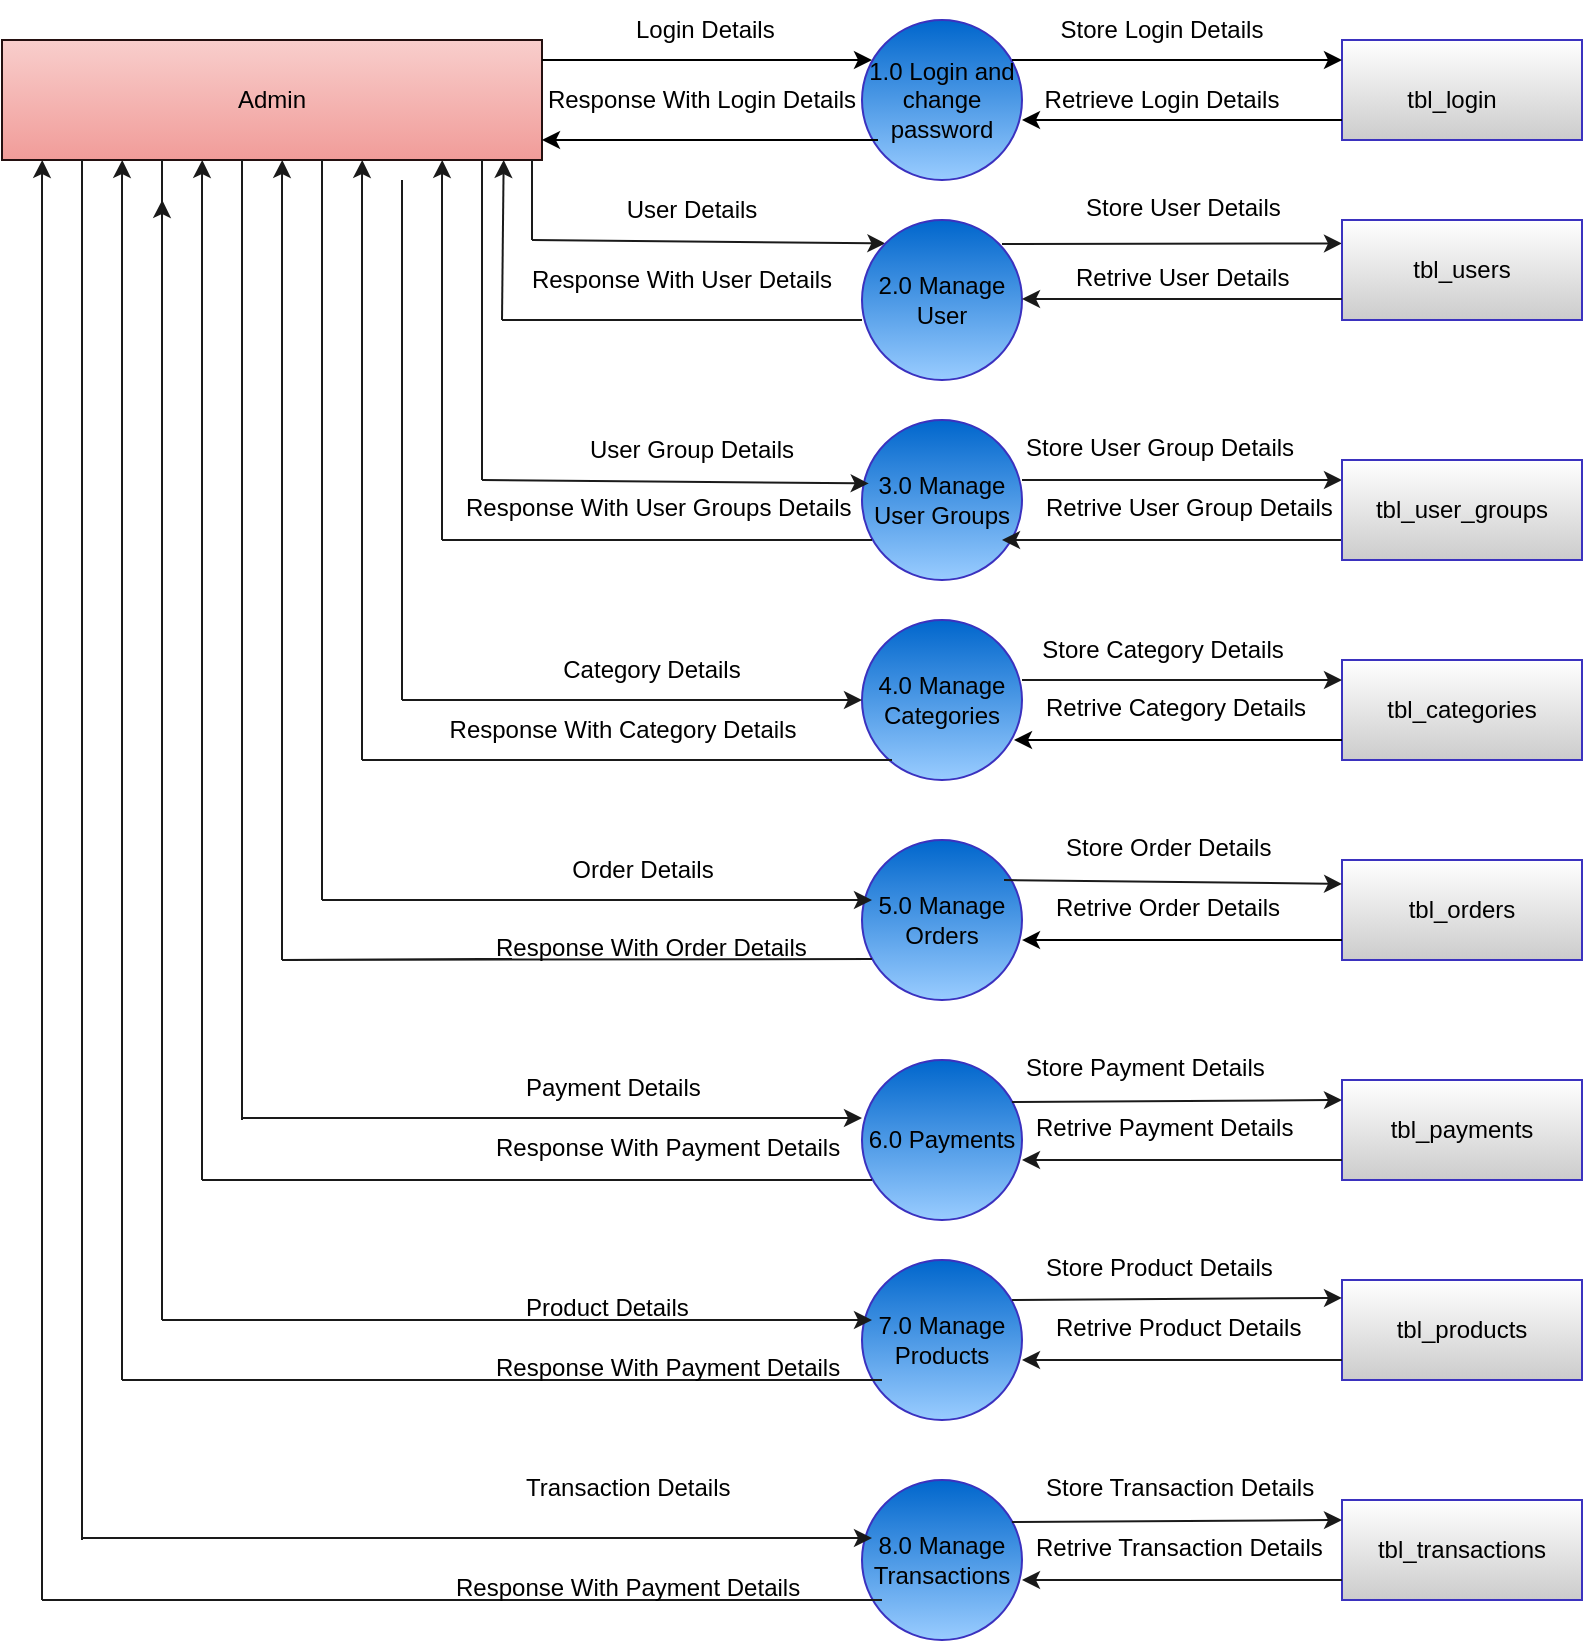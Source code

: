 <mxfile version="20.8.16" type="device"><diagram name="Page-1" id="0CfJH3mo1qQPCq4L5Efl"><mxGraphModel dx="780" dy="492" grid="1" gridSize="10" guides="1" tooltips="1" connect="1" arrows="1" fold="1" page="1" pageScale="1" pageWidth="850" pageHeight="1100" math="0" shadow="0"><root><mxCell id="0"/><mxCell id="1" parent="0"/><mxCell id="5HtWT52RKBzq5yIAXFKt-1" value="Admin" style="rounded=0;whiteSpace=wrap;html=1;fillColor=#f8cecc;strokeColor=#241010;gradientColor=#F19C99;" parent="1" vertex="1"><mxGeometry x="50" y="30" width="270" height="60" as="geometry"/></mxCell><mxCell id="5HtWT52RKBzq5yIAXFKt-3" value="1.0 Login and change password" style="ellipse;whiteSpace=wrap;html=1;aspect=fixed;strokeColor=#3B32BF;fillColor=#0066CC;gradientColor=#99CCFF;" parent="1" vertex="1"><mxGeometry x="480" y="20" width="80" height="80" as="geometry"/></mxCell><mxCell id="5HtWT52RKBzq5yIAXFKt-5" value="" style="rounded=0;whiteSpace=wrap;html=1;strokeColor=#3B32BF;fillColor=#FFFFFF;gradientColor=#CCCCCC;" parent="1" vertex="1"><mxGeometry x="720" y="30" width="120" height="50" as="geometry"/></mxCell><mxCell id="xv1TLYR7NH_Tg0gdAP6T-7" value="" style="endArrow=classic;html=1;rounded=0;" parent="1" edge="1"><mxGeometry width="50" height="50" relative="1" as="geometry"><mxPoint x="405" y="40" as="sourcePoint"/><mxPoint x="485" y="40" as="targetPoint"/><Array as="points"><mxPoint x="320" y="40"/><mxPoint x="330" y="40"/><mxPoint x="385" y="40"/></Array></mxGeometry></mxCell><mxCell id="xv1TLYR7NH_Tg0gdAP6T-16" value="" style="endArrow=classic;html=1;rounded=0;" parent="1" edge="1"><mxGeometry width="50" height="50" relative="1" as="geometry"><mxPoint x="640" y="40" as="sourcePoint"/><mxPoint x="720" y="40" as="targetPoint"/><Array as="points"><mxPoint x="555" y="40"/><mxPoint x="565" y="40"/><mxPoint x="620" y="40"/></Array></mxGeometry></mxCell><mxCell id="xv1TLYR7NH_Tg0gdAP6T-20" value="" style="endArrow=classic;html=1;rounded=0;strokeColor=#FFFFFF;" parent="1" edge="1"><mxGeometry width="50" height="50" relative="1" as="geometry"><mxPoint x="400" y="180" as="sourcePoint"/><mxPoint x="450" y="130" as="targetPoint"/></mxGeometry></mxCell><mxCell id="xv1TLYR7NH_Tg0gdAP6T-21" value="" style="endArrow=classic;html=1;rounded=0;strokeColor=#FFFFFF;" parent="1" edge="1"><mxGeometry width="50" height="50" relative="1" as="geometry"><mxPoint x="180" y="350" as="sourcePoint"/><mxPoint x="230" y="300" as="targetPoint"/></mxGeometry></mxCell><mxCell id="xv1TLYR7NH_Tg0gdAP6T-22" value="" style="endArrow=classic;html=1;rounded=0;strokeColor=#FFFFFF;" parent="1" edge="1"><mxGeometry width="50" height="50" relative="1" as="geometry"><mxPoint x="400" y="180" as="sourcePoint"/><mxPoint x="450" y="130" as="targetPoint"/><Array as="points"><mxPoint x="420" y="160"/></Array></mxGeometry></mxCell><mxCell id="xv1TLYR7NH_Tg0gdAP6T-25" value="" style="endArrow=classic;html=1;rounded=0;" parent="1" edge="1"><mxGeometry width="50" height="50" relative="1" as="geometry"><mxPoint x="488" y="80" as="sourcePoint"/><mxPoint x="320" y="80" as="targetPoint"/><Array as="points"><mxPoint x="412" y="80"/><mxPoint x="422" y="80"/><mxPoint x="452" y="80"/></Array></mxGeometry></mxCell><mxCell id="xv1TLYR7NH_Tg0gdAP6T-26" value="" style="endArrow=classic;html=1;rounded=0;" parent="1" edge="1"><mxGeometry width="50" height="50" relative="1" as="geometry"><mxPoint x="720" y="70" as="sourcePoint"/><mxPoint x="560" y="70" as="targetPoint"/><Array as="points"><mxPoint x="652" y="70"/><mxPoint x="662" y="70"/><mxPoint x="692" y="70"/></Array></mxGeometry></mxCell><mxCell id="xv1TLYR7NH_Tg0gdAP6T-27" value="&amp;nbsp;Login Details" style="text;html=1;strokeColor=none;fillColor=none;align=center;verticalAlign=middle;whiteSpace=wrap;rounded=0;" parent="1" vertex="1"><mxGeometry x="330" y="10" width="140" height="30" as="geometry"/></mxCell><mxCell id="xv1TLYR7NH_Tg0gdAP6T-30" value="Response With Login Details" style="text;html=1;strokeColor=none;fillColor=none;align=center;verticalAlign=middle;whiteSpace=wrap;rounded=0;" parent="1" vertex="1"><mxGeometry x="315" y="45" width="170" height="30" as="geometry"/></mxCell><mxCell id="xv1TLYR7NH_Tg0gdAP6T-32" value="tbl_login" style="text;html=1;strokeColor=none;fillColor=none;align=center;verticalAlign=middle;whiteSpace=wrap;rounded=0;" parent="1" vertex="1"><mxGeometry x="740" y="40" width="70" height="40" as="geometry"/></mxCell><mxCell id="xv1TLYR7NH_Tg0gdAP6T-33" value="Store Login Details" style="text;html=1;strokeColor=none;fillColor=none;align=center;verticalAlign=middle;whiteSpace=wrap;rounded=0;" parent="1" vertex="1"><mxGeometry x="570" y="10" width="120" height="30" as="geometry"/></mxCell><mxCell id="xv1TLYR7NH_Tg0gdAP6T-34" value="Retrieve Login Details" style="text;html=1;strokeColor=none;fillColor=none;align=center;verticalAlign=middle;whiteSpace=wrap;rounded=0;" parent="1" vertex="1"><mxGeometry x="560" y="45" width="140" height="30" as="geometry"/></mxCell><mxCell id="xv1TLYR7NH_Tg0gdAP6T-36" value="" style="endArrow=classic;html=1;rounded=0;strokeColor=#1A1A1A;entryX=0;entryY=0;entryDx=0;entryDy=0;" parent="1" target="xv1TLYR7NH_Tg0gdAP6T-37" edge="1"><mxGeometry width="50" height="50" relative="1" as="geometry"><mxPoint x="315" y="130" as="sourcePoint"/><mxPoint x="480" y="130" as="targetPoint"/></mxGeometry></mxCell><mxCell id="xv1TLYR7NH_Tg0gdAP6T-37" value="2.0 Manage User" style="ellipse;whiteSpace=wrap;html=1;aspect=fixed;strokeColor=#3B32BF;fillColor=#0066CC;gradientColor=#99CCFF;" parent="1" vertex="1"><mxGeometry x="480" y="120" width="80" height="80" as="geometry"/></mxCell><mxCell id="xv1TLYR7NH_Tg0gdAP6T-38" value="" style="endArrow=none;html=1;rounded=0;strokeColor=#1A1A1A;" parent="1" edge="1"><mxGeometry width="50" height="50" relative="1" as="geometry"><mxPoint x="315" y="130" as="sourcePoint"/><mxPoint x="315" y="90" as="targetPoint"/></mxGeometry></mxCell><mxCell id="xv1TLYR7NH_Tg0gdAP6T-39" value="" style="endArrow=classic;html=1;rounded=0;strokeColor=#1A1A1A;entryX=0;entryY=0;entryDx=0;entryDy=0;" parent="1" edge="1"><mxGeometry width="50" height="50" relative="1" as="geometry"><mxPoint x="550" y="132" as="sourcePoint"/><mxPoint x="719.996" y="131.716" as="targetPoint"/></mxGeometry></mxCell><mxCell id="xv1TLYR7NH_Tg0gdAP6T-40" value="" style="endArrow=none;html=1;rounded=0;strokeColor=#1A1A1A;" parent="1" edge="1"><mxGeometry width="50" height="50" relative="1" as="geometry"><mxPoint x="300" y="170" as="sourcePoint"/><mxPoint x="480" y="170" as="targetPoint"/></mxGeometry></mxCell><mxCell id="xv1TLYR7NH_Tg0gdAP6T-41" value="" style="endArrow=classic;html=1;rounded=0;strokeColor=#1A1A1A;entryX=0.929;entryY=1;entryDx=0;entryDy=0;entryPerimeter=0;" parent="1" target="5HtWT52RKBzq5yIAXFKt-1" edge="1"><mxGeometry width="50" height="50" relative="1" as="geometry"><mxPoint x="300" y="170" as="sourcePoint"/><mxPoint x="300" y="110" as="targetPoint"/></mxGeometry></mxCell><mxCell id="xv1TLYR7NH_Tg0gdAP6T-43" value="tbl_users" style="rounded=0;whiteSpace=wrap;html=1;strokeColor=#3B32BF;fillColor=#FFFFFF;gradientColor=#CCCCCC;" parent="1" vertex="1"><mxGeometry x="720" y="120" width="120" height="50" as="geometry"/></mxCell><mxCell id="xv1TLYR7NH_Tg0gdAP6T-44" value="" style="endArrow=classic;html=1;rounded=0;strokeColor=#1A1A1A;" parent="1" edge="1"><mxGeometry width="50" height="50" relative="1" as="geometry"><mxPoint x="720" y="159.5" as="sourcePoint"/><mxPoint x="560" y="159.5" as="targetPoint"/></mxGeometry></mxCell><mxCell id="xv1TLYR7NH_Tg0gdAP6T-45" value="User Details" style="text;html=1;strokeColor=none;fillColor=none;align=center;verticalAlign=middle;whiteSpace=wrap;rounded=0;" parent="1" vertex="1"><mxGeometry x="350" y="100" width="90" height="30" as="geometry"/></mxCell><mxCell id="xv1TLYR7NH_Tg0gdAP6T-46" value="Response With User Details" style="text;html=1;strokeColor=none;fillColor=none;align=center;verticalAlign=middle;whiteSpace=wrap;rounded=0;" parent="1" vertex="1"><mxGeometry x="310" y="135" width="160" height="30" as="geometry"/></mxCell><mxCell id="xv1TLYR7NH_Tg0gdAP6T-47" value="3.0 Manage User Groups" style="ellipse;whiteSpace=wrap;html=1;aspect=fixed;strokeColor=#3B32BF;fillColor=#0066CC;gradientColor=#99CCFF;" parent="1" vertex="1"><mxGeometry x="480" y="220" width="80" height="80" as="geometry"/></mxCell><mxCell id="xv1TLYR7NH_Tg0gdAP6T-48" value="4.0 Manage Categories" style="ellipse;whiteSpace=wrap;html=1;aspect=fixed;strokeColor=#3B32BF;fillColor=#0066CC;gradientColor=#99CCFF;" parent="1" vertex="1"><mxGeometry x="480" y="320" width="80" height="80" as="geometry"/></mxCell><mxCell id="xv1TLYR7NH_Tg0gdAP6T-49" value="5.0 Manage Orders" style="ellipse;whiteSpace=wrap;html=1;aspect=fixed;strokeColor=#3B32BF;fillColor=#0066CC;gradientColor=#99CCFF;" parent="1" vertex="1"><mxGeometry x="480" y="430" width="80" height="80" as="geometry"/></mxCell><mxCell id="xv1TLYR7NH_Tg0gdAP6T-50" value="6.0 Payments" style="ellipse;whiteSpace=wrap;html=1;aspect=fixed;strokeColor=#3B32BF;fillColor=#0066CC;gradientColor=#99CCFF;" parent="1" vertex="1"><mxGeometry x="480" y="540" width="80" height="80" as="geometry"/></mxCell><mxCell id="xv1TLYR7NH_Tg0gdAP6T-51" value="7.0 Manage Products" style="ellipse;whiteSpace=wrap;html=1;aspect=fixed;strokeColor=#3B32BF;fillColor=#0066CC;gradientColor=#99CCFF;" parent="1" vertex="1"><mxGeometry x="480" y="640" width="80" height="80" as="geometry"/></mxCell><mxCell id="xv1TLYR7NH_Tg0gdAP6T-52" value="" style="endArrow=classic;html=1;rounded=0;strokeColor=#1A1A1A;entryX=0;entryY=0;entryDx=0;entryDy=0;" parent="1" edge="1"><mxGeometry width="50" height="50" relative="1" as="geometry"><mxPoint x="290" y="250" as="sourcePoint"/><mxPoint x="483.356" y="251.716" as="targetPoint"/></mxGeometry></mxCell><mxCell id="xv1TLYR7NH_Tg0gdAP6T-53" value="" style="endArrow=none;html=1;rounded=0;strokeColor=#1A1A1A;" parent="1" edge="1"><mxGeometry width="50" height="50" relative="1" as="geometry"><mxPoint x="290" y="250" as="sourcePoint"/><mxPoint x="290" y="170" as="targetPoint"/><Array as="points"><mxPoint x="290" y="90"/></Array></mxGeometry></mxCell><mxCell id="xv1TLYR7NH_Tg0gdAP6T-55" value="" style="endArrow=classic;html=1;rounded=0;strokeColor=#1A1A1A;entryX=0.929;entryY=1;entryDx=0;entryDy=0;entryPerimeter=0;" parent="1" edge="1"><mxGeometry width="50" height="50" relative="1" as="geometry"><mxPoint x="270" y="170" as="sourcePoint"/><mxPoint x="270.12" y="90" as="targetPoint"/><Array as="points"><mxPoint x="270" y="280"/><mxPoint x="270" y="100"/></Array></mxGeometry></mxCell><mxCell id="xv1TLYR7NH_Tg0gdAP6T-56" value="" style="endArrow=classic;html=1;rounded=0;strokeColor=#1A1A1A;" parent="1" edge="1"><mxGeometry width="50" height="50" relative="1" as="geometry"><mxPoint x="560" y="250" as="sourcePoint"/><mxPoint x="720" y="250" as="targetPoint"/></mxGeometry></mxCell><mxCell id="xv1TLYR7NH_Tg0gdAP6T-57" value="" style="endArrow=classic;html=1;rounded=0;strokeColor=#1A1A1A;" parent="1" edge="1"><mxGeometry width="50" height="50" relative="1" as="geometry"><mxPoint x="720" y="280" as="sourcePoint"/><mxPoint x="550" y="280" as="targetPoint"/></mxGeometry></mxCell><mxCell id="xv1TLYR7NH_Tg0gdAP6T-58" value="" style="endArrow=none;html=1;rounded=0;strokeColor=#1A1A1A;" parent="1" edge="1"><mxGeometry width="50" height="50" relative="1" as="geometry"><mxPoint x="305" y="280" as="sourcePoint"/><mxPoint x="485" y="280" as="targetPoint"/><Array as="points"><mxPoint x="290" y="280"/><mxPoint x="270" y="280"/></Array></mxGeometry></mxCell><mxCell id="xv1TLYR7NH_Tg0gdAP6T-59" value="tbl_user_groups" style="rounded=0;whiteSpace=wrap;html=1;strokeColor=#3B32BF;fillColor=#FFFFFF;gradientColor=#CCCCCC;" parent="1" vertex="1"><mxGeometry x="720" y="240" width="120" height="50" as="geometry"/></mxCell><mxCell id="xv1TLYR7NH_Tg0gdAP6T-60" value="" style="endArrow=classic;html=1;rounded=0;strokeColor=#1A1A1A;" parent="1" edge="1"><mxGeometry width="50" height="50" relative="1" as="geometry"><mxPoint x="280" y="360" as="sourcePoint"/><mxPoint x="480" y="360" as="targetPoint"/><Array as="points"><mxPoint x="250" y="360"/></Array></mxGeometry></mxCell><mxCell id="xv1TLYR7NH_Tg0gdAP6T-61" value="" style="endArrow=none;html=1;rounded=0;strokeColor=#1A1A1A;" parent="1" edge="1"><mxGeometry width="50" height="50" relative="1" as="geometry"><mxPoint x="250" y="360" as="sourcePoint"/><mxPoint x="250" y="180" as="targetPoint"/><Array as="points"><mxPoint x="250" y="220"/><mxPoint x="250" y="100"/></Array></mxGeometry></mxCell><mxCell id="xv1TLYR7NH_Tg0gdAP6T-62" value="" style="endArrow=none;html=1;rounded=0;strokeColor=#1A1A1A;" parent="1" edge="1"><mxGeometry width="50" height="50" relative="1" as="geometry"><mxPoint x="315" y="390" as="sourcePoint"/><mxPoint x="495" y="390" as="targetPoint"/><Array as="points"><mxPoint x="300" y="390"/><mxPoint x="230" y="390"/></Array></mxGeometry></mxCell><mxCell id="xv1TLYR7NH_Tg0gdAP6T-63" value="" style="endArrow=classic;html=1;rounded=0;strokeColor=#1A1A1A;entryX=0.929;entryY=1;entryDx=0;entryDy=0;entryPerimeter=0;" parent="1" edge="1"><mxGeometry width="50" height="50" relative="1" as="geometry"><mxPoint x="230" y="170" as="sourcePoint"/><mxPoint x="230.12" y="90" as="targetPoint"/><Array as="points"><mxPoint x="230" y="390"/><mxPoint x="230" y="100"/></Array></mxGeometry></mxCell><mxCell id="xv1TLYR7NH_Tg0gdAP6T-64" value="" style="endArrow=classic;html=1;rounded=0;strokeColor=#1A1A1A;" parent="1" edge="1"><mxGeometry width="50" height="50" relative="1" as="geometry"><mxPoint x="285" y="460" as="sourcePoint"/><mxPoint x="485" y="460" as="targetPoint"/><Array as="points"><mxPoint x="210" y="460"/></Array></mxGeometry></mxCell><mxCell id="xv1TLYR7NH_Tg0gdAP6T-65" value="" style="endArrow=none;html=1;rounded=0;strokeColor=#1A1A1A;" parent="1" edge="1"><mxGeometry width="50" height="50" relative="1" as="geometry"><mxPoint x="210" y="460" as="sourcePoint"/><mxPoint x="210" y="170" as="targetPoint"/><Array as="points"><mxPoint x="210" y="300"/><mxPoint x="210" y="210"/><mxPoint x="210" y="90"/></Array></mxGeometry></mxCell><mxCell id="xv1TLYR7NH_Tg0gdAP6T-66" value="" style="endArrow=none;html=1;rounded=0;strokeColor=#1A1A1A;" parent="1" edge="1"><mxGeometry width="50" height="50" relative="1" as="geometry"><mxPoint x="305" y="489.5" as="sourcePoint"/><mxPoint x="485" y="489.5" as="targetPoint"/><Array as="points"><mxPoint x="290" y="489.5"/><mxPoint x="190" y="490"/></Array></mxGeometry></mxCell><mxCell id="xv1TLYR7NH_Tg0gdAP6T-67" value="" style="endArrow=classic;html=1;rounded=0;strokeColor=#1A1A1A;entryX=0.929;entryY=1;entryDx=0;entryDy=0;entryPerimeter=0;" parent="1" edge="1"><mxGeometry width="50" height="50" relative="1" as="geometry"><mxPoint x="190" y="170" as="sourcePoint"/><mxPoint x="190.12" y="90" as="targetPoint"/><Array as="points"><mxPoint x="190" y="490"/><mxPoint x="190" y="100"/></Array></mxGeometry></mxCell><mxCell id="xv1TLYR7NH_Tg0gdAP6T-68" value="" style="endArrow=classic;html=1;rounded=0;strokeColor=#1A1A1A;" parent="1" edge="1"><mxGeometry width="50" height="50" relative="1" as="geometry"><mxPoint x="280" y="569" as="sourcePoint"/><mxPoint x="480" y="569" as="targetPoint"/><Array as="points"><mxPoint x="170" y="569"/></Array></mxGeometry></mxCell><mxCell id="xv1TLYR7NH_Tg0gdAP6T-69" value="" style="endArrow=none;html=1;rounded=0;strokeColor=#1A1A1A;" parent="1" edge="1"><mxGeometry width="50" height="50" relative="1" as="geometry"><mxPoint x="170" y="570" as="sourcePoint"/><mxPoint x="170" y="170" as="targetPoint"/><Array as="points"><mxPoint x="170" y="300"/><mxPoint x="170" y="210"/><mxPoint x="170" y="90"/></Array></mxGeometry></mxCell><mxCell id="xv1TLYR7NH_Tg0gdAP6T-70" value="" style="endArrow=none;html=1;rounded=0;strokeColor=#1A1A1A;" parent="1" edge="1"><mxGeometry width="50" height="50" relative="1" as="geometry"><mxPoint x="305" y="600" as="sourcePoint"/><mxPoint x="485" y="600" as="targetPoint"/><Array as="points"><mxPoint x="290" y="600"/><mxPoint x="150" y="600"/></Array></mxGeometry></mxCell><mxCell id="xv1TLYR7NH_Tg0gdAP6T-71" value="" style="endArrow=classic;html=1;rounded=0;strokeColor=#1A1A1A;entryX=0.929;entryY=1;entryDx=0;entryDy=0;entryPerimeter=0;" parent="1" edge="1"><mxGeometry width="50" height="50" relative="1" as="geometry"><mxPoint x="150" y="170" as="sourcePoint"/><mxPoint x="150.12" y="90" as="targetPoint"/><Array as="points"><mxPoint x="150" y="600"/><mxPoint x="150" y="100"/></Array></mxGeometry></mxCell><mxCell id="xv1TLYR7NH_Tg0gdAP6T-72" value="" style="endArrow=classic;html=1;rounded=0;strokeColor=#1A1A1A;" parent="1" edge="1"><mxGeometry width="50" height="50" relative="1" as="geometry"><mxPoint x="285" y="670" as="sourcePoint"/><mxPoint x="485" y="670" as="targetPoint"/><Array as="points"><mxPoint x="130" y="670"/></Array></mxGeometry></mxCell><mxCell id="xv1TLYR7NH_Tg0gdAP6T-73" value="" style="endArrow=none;html=1;rounded=0;strokeColor=#1A1A1A;" parent="1" edge="1"><mxGeometry width="50" height="50" relative="1" as="geometry"><mxPoint x="130" y="660" as="sourcePoint"/><mxPoint x="130" y="170" as="targetPoint"/><Array as="points"><mxPoint x="130" y="300"/><mxPoint x="130" y="210"/><mxPoint x="130" y="90"/></Array></mxGeometry></mxCell><mxCell id="xv1TLYR7NH_Tg0gdAP6T-74" value="" style="endArrow=classic;html=1;rounded=0;strokeColor=#1A1A1A;entryX=0.929;entryY=1;entryDx=0;entryDy=0;entryPerimeter=0;" parent="1" edge="1"><mxGeometry width="50" height="50" relative="1" as="geometry"><mxPoint x="110" y="170" as="sourcePoint"/><mxPoint x="110.12" y="90" as="targetPoint"/><Array as="points"><mxPoint x="110" y="700"/><mxPoint x="110" y="100"/></Array></mxGeometry></mxCell><mxCell id="xv1TLYR7NH_Tg0gdAP6T-76" value="" style="endArrow=none;html=1;rounded=0;strokeColor=#1A1A1A;" parent="1" edge="1"><mxGeometry width="50" height="50" relative="1" as="geometry"><mxPoint x="310" y="700" as="sourcePoint"/><mxPoint x="490" y="700" as="targetPoint"/><Array as="points"><mxPoint x="295" y="700"/><mxPoint x="110" y="700"/></Array></mxGeometry></mxCell><mxCell id="xv1TLYR7NH_Tg0gdAP6T-77" value="8.0 Manage Transactions" style="ellipse;whiteSpace=wrap;html=1;aspect=fixed;strokeColor=#3B32BF;fillColor=#0066CC;gradientColor=#99CCFF;" parent="1" vertex="1"><mxGeometry x="480" y="750" width="80" height="80" as="geometry"/></mxCell><mxCell id="xv1TLYR7NH_Tg0gdAP6T-78" value="" style="endArrow=classic;html=1;rounded=0;strokeColor=#1A1A1A;" parent="1" edge="1"><mxGeometry width="50" height="50" relative="1" as="geometry"><mxPoint x="285" y="779" as="sourcePoint"/><mxPoint x="485" y="779" as="targetPoint"/><Array as="points"><mxPoint x="90" y="779"/></Array></mxGeometry></mxCell><mxCell id="xv1TLYR7NH_Tg0gdAP6T-79" value="" style="endArrow=none;html=1;rounded=0;strokeColor=#1A1A1A;" parent="1" edge="1"><mxGeometry width="50" height="50" relative="1" as="geometry"><mxPoint x="90" y="780" as="sourcePoint"/><mxPoint x="90" y="170" as="targetPoint"/><Array as="points"><mxPoint x="90" y="300"/><mxPoint x="90" y="210"/><mxPoint x="90" y="90"/></Array></mxGeometry></mxCell><mxCell id="xv1TLYR7NH_Tg0gdAP6T-80" value="" style="endArrow=none;html=1;rounded=0;strokeColor=#1A1A1A;" parent="1" edge="1"><mxGeometry width="50" height="50" relative="1" as="geometry"><mxPoint x="315" y="810" as="sourcePoint"/><mxPoint x="490" y="810" as="targetPoint"/><Array as="points"><mxPoint x="300" y="810"/><mxPoint x="70" y="810"/></Array></mxGeometry></mxCell><mxCell id="xv1TLYR7NH_Tg0gdAP6T-81" value="" style="endArrow=classic;html=1;rounded=0;strokeColor=#1A1A1A;entryX=0.929;entryY=1;entryDx=0;entryDy=0;entryPerimeter=0;" parent="1" edge="1"><mxGeometry width="50" height="50" relative="1" as="geometry"><mxPoint x="70" y="170" as="sourcePoint"/><mxPoint x="70.12" y="90" as="targetPoint"/><Array as="points"><mxPoint x="70" y="810"/><mxPoint x="70" y="100"/></Array></mxGeometry></mxCell><mxCell id="xv1TLYR7NH_Tg0gdAP6T-82" value="" style="endArrow=classic;html=1;rounded=0;strokeColor=#1A1A1A;entryX=0.929;entryY=1;entryDx=0;entryDy=0;entryPerimeter=0;" parent="1" edge="1"><mxGeometry width="50" height="50" relative="1" as="geometry"><mxPoint x="130" y="190" as="sourcePoint"/><mxPoint x="130.12" y="110" as="targetPoint"/><Array as="points"><mxPoint x="130" y="670"/><mxPoint x="130" y="120"/></Array></mxGeometry></mxCell><mxCell id="xv1TLYR7NH_Tg0gdAP6T-85" value="tbl_categories" style="rounded=0;whiteSpace=wrap;html=1;strokeColor=#3B32BF;fillColor=#FFFFFF;gradientColor=#CCCCCC;" parent="1" vertex="1"><mxGeometry x="720" y="340" width="120" height="50" as="geometry"/></mxCell><mxCell id="xv1TLYR7NH_Tg0gdAP6T-87" value="" style="endArrow=classic;html=1;rounded=0;strokeColor=#1A1A1A;" parent="1" edge="1"><mxGeometry width="50" height="50" relative="1" as="geometry"><mxPoint x="560" y="350" as="sourcePoint"/><mxPoint x="720" y="350" as="targetPoint"/></mxGeometry></mxCell><mxCell id="xv1TLYR7NH_Tg0gdAP6T-88" value="tbl_orders" style="rounded=0;whiteSpace=wrap;html=1;strokeColor=#3B32BF;fillColor=#FFFFFF;gradientColor=#CCCCCC;" parent="1" vertex="1"><mxGeometry x="720" y="440" width="120" height="50" as="geometry"/></mxCell><mxCell id="xv1TLYR7NH_Tg0gdAP6T-89" value="tbl_payments" style="rounded=0;whiteSpace=wrap;html=1;strokeColor=#3B32BF;fillColor=#FFFFFF;gradientColor=#CCCCCC;" parent="1" vertex="1"><mxGeometry x="720" y="550" width="120" height="50" as="geometry"/></mxCell><mxCell id="xv1TLYR7NH_Tg0gdAP6T-90" value="tbl_products" style="rounded=0;whiteSpace=wrap;html=1;strokeColor=#3B32BF;fillColor=#FFFFFF;gradientColor=#CCCCCC;" parent="1" vertex="1"><mxGeometry x="720" y="650" width="120" height="50" as="geometry"/></mxCell><mxCell id="xv1TLYR7NH_Tg0gdAP6T-91" value="tbl_transactions" style="rounded=0;whiteSpace=wrap;html=1;strokeColor=#3B32BF;fillColor=#FFFFFF;gradientColor=#CCCCCC;" parent="1" vertex="1"><mxGeometry x="720" y="760" width="120" height="50" as="geometry"/></mxCell><mxCell id="xv1TLYR7NH_Tg0gdAP6T-93" value="" style="endArrow=classic;html=1;rounded=0;strokeColor=#1A1A1A;entryX=-0.008;entryY=0.171;entryDx=0;entryDy=0;entryPerimeter=0;" parent="1" edge="1"><mxGeometry width="50" height="50" relative="1" as="geometry"><mxPoint x="551" y="450" as="sourcePoint"/><mxPoint x="720.04" y="451.97" as="targetPoint"/></mxGeometry></mxCell><mxCell id="xv1TLYR7NH_Tg0gdAP6T-94" value="" style="endArrow=classic;html=1;rounded=0;strokeColor=#1A1A1A;exitX=0.938;exitY=0.263;exitDx=0;exitDy=0;exitPerimeter=0;" parent="1" source="xv1TLYR7NH_Tg0gdAP6T-50" edge="1"><mxGeometry width="50" height="50" relative="1" as="geometry"><mxPoint x="560" y="560" as="sourcePoint"/><mxPoint x="720" y="560" as="targetPoint"/></mxGeometry></mxCell><mxCell id="xv1TLYR7NH_Tg0gdAP6T-96" value="" style="endArrow=classic;html=1;rounded=0;strokeColor=#1A1A1A;exitX=0.938;exitY=0.263;exitDx=0;exitDy=0;exitPerimeter=0;" parent="1" edge="1"><mxGeometry width="50" height="50" relative="1" as="geometry"><mxPoint x="555.04" y="660" as="sourcePoint"/><mxPoint x="720" y="658.96" as="targetPoint"/></mxGeometry></mxCell><mxCell id="xv1TLYR7NH_Tg0gdAP6T-97" value="" style="endArrow=classic;html=1;rounded=0;strokeColor=#1A1A1A;exitX=0.938;exitY=0.263;exitDx=0;exitDy=0;exitPerimeter=0;" parent="1" edge="1"><mxGeometry width="50" height="50" relative="1" as="geometry"><mxPoint x="555.04" y="771.04" as="sourcePoint"/><mxPoint x="720" y="770" as="targetPoint"/></mxGeometry></mxCell><mxCell id="xv1TLYR7NH_Tg0gdAP6T-100" value="" style="endArrow=classic;html=1;rounded=0;" parent="1" edge="1"><mxGeometry width="50" height="50" relative="1" as="geometry"><mxPoint x="720" y="380" as="sourcePoint"/><mxPoint x="556" y="380" as="targetPoint"/><Array as="points"><mxPoint x="648" y="380"/><mxPoint x="658" y="380"/><mxPoint x="688" y="380"/></Array></mxGeometry></mxCell><mxCell id="xv1TLYR7NH_Tg0gdAP6T-101" value="" style="endArrow=classic;html=1;rounded=0;" parent="1" edge="1"><mxGeometry width="50" height="50" relative="1" as="geometry"><mxPoint x="720" y="480" as="sourcePoint"/><mxPoint x="560" y="480.02" as="targetPoint"/><Array as="points"><mxPoint x="652" y="480.02"/><mxPoint x="662" y="480.02"/><mxPoint x="692" y="480.02"/></Array></mxGeometry></mxCell><mxCell id="xv1TLYR7NH_Tg0gdAP6T-103" value="" style="endArrow=classic;html=1;rounded=0;strokeColor=#1A1A1A;" parent="1" edge="1"><mxGeometry width="50" height="50" relative="1" as="geometry"><mxPoint x="720" y="690" as="sourcePoint"/><mxPoint x="560" y="690" as="targetPoint"/></mxGeometry></mxCell><mxCell id="xv1TLYR7NH_Tg0gdAP6T-104" value="" style="endArrow=classic;html=1;rounded=0;strokeColor=#1A1A1A;" parent="1" edge="1"><mxGeometry width="50" height="50" relative="1" as="geometry"><mxPoint x="720" y="590" as="sourcePoint"/><mxPoint x="560" y="590" as="targetPoint"/></mxGeometry></mxCell><mxCell id="xv1TLYR7NH_Tg0gdAP6T-106" value="" style="endArrow=classic;html=1;rounded=0;strokeColor=#1A1A1A;" parent="1" edge="1"><mxGeometry width="50" height="50" relative="1" as="geometry"><mxPoint x="720" y="800" as="sourcePoint"/><mxPoint x="560" y="800" as="targetPoint"/></mxGeometry></mxCell><mxCell id="xv1TLYR7NH_Tg0gdAP6T-108" value="User Group Details" style="text;html=1;strokeColor=none;fillColor=none;align=center;verticalAlign=middle;whiteSpace=wrap;rounded=0;" parent="1" vertex="1"><mxGeometry x="340" y="220" width="110" height="30" as="geometry"/></mxCell><mxCell id="xv1TLYR7NH_Tg0gdAP6T-109" value="Response With User Groups Details" style="text;whiteSpace=wrap;html=1;" parent="1" vertex="1"><mxGeometry x="280" y="250" width="210" height="40" as="geometry"/></mxCell><mxCell id="xv1TLYR7NH_Tg0gdAP6T-110" value="Category Details" style="text;html=1;strokeColor=none;fillColor=none;align=center;verticalAlign=middle;whiteSpace=wrap;rounded=0;" parent="1" vertex="1"><mxGeometry x="315" y="330" width="120" height="30" as="geometry"/></mxCell><mxCell id="xv1TLYR7NH_Tg0gdAP6T-111" value="Response With Category Details" style="text;html=1;align=center;verticalAlign=middle;resizable=0;points=[];autosize=1;strokeColor=none;fillColor=none;" parent="1" vertex="1"><mxGeometry x="260" y="360" width="200" height="30" as="geometry"/></mxCell><mxCell id="xv1TLYR7NH_Tg0gdAP6T-112" value="Order Details" style="text;html=1;align=center;verticalAlign=middle;resizable=0;points=[];autosize=1;strokeColor=none;fillColor=none;" parent="1" vertex="1"><mxGeometry x="325" y="430" width="90" height="30" as="geometry"/></mxCell><mxCell id="xv1TLYR7NH_Tg0gdAP6T-113" value="Response With Order Details" style="text;whiteSpace=wrap;html=1;" parent="1" vertex="1"><mxGeometry x="295" y="470" width="190" height="40" as="geometry"/></mxCell><mxCell id="xv1TLYR7NH_Tg0gdAP6T-114" value="Payment Details" style="text;whiteSpace=wrap;html=1;" parent="1" vertex="1"><mxGeometry x="310" y="540" width="120" height="40" as="geometry"/></mxCell><mxCell id="xv1TLYR7NH_Tg0gdAP6T-115" value="Response With Payment Details" style="text;whiteSpace=wrap;html=1;" parent="1" vertex="1"><mxGeometry x="295" y="570" width="210" height="40" as="geometry"/></mxCell><mxCell id="xv1TLYR7NH_Tg0gdAP6T-116" value="Product Details" style="text;whiteSpace=wrap;html=1;" parent="1" vertex="1"><mxGeometry x="310" y="650" width="110" height="40" as="geometry"/></mxCell><mxCell id="xv1TLYR7NH_Tg0gdAP6T-117" value="Response With Payment Details" style="text;whiteSpace=wrap;html=1;" parent="1" vertex="1"><mxGeometry x="295" y="680" width="210" height="40" as="geometry"/></mxCell><mxCell id="xv1TLYR7NH_Tg0gdAP6T-118" value="Transaction Details" style="text;whiteSpace=wrap;html=1;" parent="1" vertex="1"><mxGeometry x="310" y="740" width="140" height="40" as="geometry"/></mxCell><mxCell id="xv1TLYR7NH_Tg0gdAP6T-119" value="Response With Payment Details" style="text;whiteSpace=wrap;html=1;" parent="1" vertex="1"><mxGeometry x="275" y="790" width="215" height="40" as="geometry"/></mxCell><mxCell id="xv1TLYR7NH_Tg0gdAP6T-120" value="Store User Details" style="text;whiteSpace=wrap;html=1;" parent="1" vertex="1"><mxGeometry x="590" y="100" width="130" height="40" as="geometry"/></mxCell><mxCell id="xv1TLYR7NH_Tg0gdAP6T-121" value="Retrive User Details" style="text;whiteSpace=wrap;html=1;" parent="1" vertex="1"><mxGeometry x="585" y="135" width="140" height="40" as="geometry"/></mxCell><mxCell id="xv1TLYR7NH_Tg0gdAP6T-122" value="Store User Group Details" style="text;whiteSpace=wrap;html=1;" parent="1" vertex="1"><mxGeometry x="560" y="220" width="170" height="40" as="geometry"/></mxCell><mxCell id="xv1TLYR7NH_Tg0gdAP6T-123" value="Retrive User Group Details" style="text;whiteSpace=wrap;html=1;" parent="1" vertex="1"><mxGeometry x="570" y="250" width="180" height="40" as="geometry"/></mxCell><mxCell id="xv1TLYR7NH_Tg0gdAP6T-124" value="Store Category Details" style="text;html=1;align=center;verticalAlign=middle;resizable=0;points=[];autosize=1;strokeColor=none;fillColor=none;" parent="1" vertex="1"><mxGeometry x="560" y="320" width="140" height="30" as="geometry"/></mxCell><mxCell id="xv1TLYR7NH_Tg0gdAP6T-125" value="Retrive Category Details" style="text;whiteSpace=wrap;html=1;" parent="1" vertex="1"><mxGeometry x="570" y="350" width="160" height="40" as="geometry"/></mxCell><mxCell id="xv1TLYR7NH_Tg0gdAP6T-126" value="Store Order Details" style="text;whiteSpace=wrap;html=1;" parent="1" vertex="1"><mxGeometry x="580" y="420" width="140" height="40" as="geometry"/></mxCell><mxCell id="xv1TLYR7NH_Tg0gdAP6T-127" value="Retrive Order Details" style="text;whiteSpace=wrap;html=1;" parent="1" vertex="1"><mxGeometry x="575" y="450" width="150" height="40" as="geometry"/></mxCell><mxCell id="xv1TLYR7NH_Tg0gdAP6T-128" value="Store Payment Details" style="text;whiteSpace=wrap;html=1;" parent="1" vertex="1"><mxGeometry x="560" y="530" width="150" height="40" as="geometry"/></mxCell><mxCell id="xv1TLYR7NH_Tg0gdAP6T-129" value="Retrive Payment Details" style="text;whiteSpace=wrap;html=1;" parent="1" vertex="1"><mxGeometry x="565" y="560" width="160" height="40" as="geometry"/></mxCell><mxCell id="xv1TLYR7NH_Tg0gdAP6T-130" value="Store Product Details" style="text;whiteSpace=wrap;html=1;" parent="1" vertex="1"><mxGeometry x="570" y="630" width="150" height="40" as="geometry"/></mxCell><mxCell id="xv1TLYR7NH_Tg0gdAP6T-131" value="Retrive Product Details" style="text;whiteSpace=wrap;html=1;" parent="1" vertex="1"><mxGeometry x="575" y="660" width="160" height="40" as="geometry"/></mxCell><mxCell id="xv1TLYR7NH_Tg0gdAP6T-132" value="Store Transaction Details" style="text;whiteSpace=wrap;html=1;" parent="1" vertex="1"><mxGeometry x="570" y="740" width="170" height="40" as="geometry"/></mxCell><mxCell id="xv1TLYR7NH_Tg0gdAP6T-133" value="Retrive Transaction Details" style="text;whiteSpace=wrap;html=1;" parent="1" vertex="1"><mxGeometry x="565" y="770" width="180" height="40" as="geometry"/></mxCell></root></mxGraphModel></diagram></mxfile>